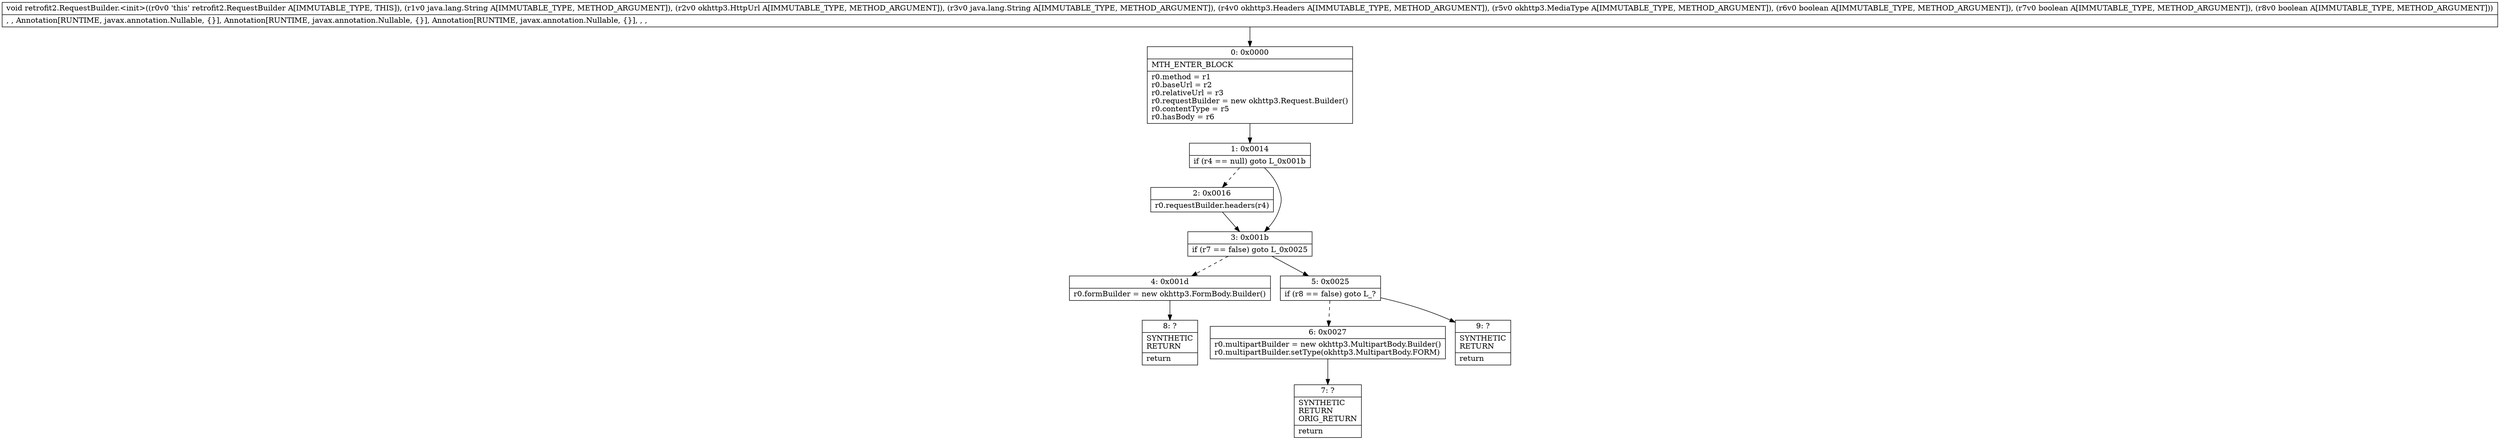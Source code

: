 digraph "CFG forretrofit2.RequestBuilder.\<init\>(Ljava\/lang\/String;Lokhttp3\/HttpUrl;Ljava\/lang\/String;Lokhttp3\/Headers;Lokhttp3\/MediaType;ZZZ)V" {
Node_0 [shape=record,label="{0\:\ 0x0000|MTH_ENTER_BLOCK\l|r0.method = r1\lr0.baseUrl = r2\lr0.relativeUrl = r3\lr0.requestBuilder = new okhttp3.Request.Builder()\lr0.contentType = r5\lr0.hasBody = r6\l}"];
Node_1 [shape=record,label="{1\:\ 0x0014|if (r4 == null) goto L_0x001b\l}"];
Node_2 [shape=record,label="{2\:\ 0x0016|r0.requestBuilder.headers(r4)\l}"];
Node_3 [shape=record,label="{3\:\ 0x001b|if (r7 == false) goto L_0x0025\l}"];
Node_4 [shape=record,label="{4\:\ 0x001d|r0.formBuilder = new okhttp3.FormBody.Builder()\l}"];
Node_5 [shape=record,label="{5\:\ 0x0025|if (r8 == false) goto L_?\l}"];
Node_6 [shape=record,label="{6\:\ 0x0027|r0.multipartBuilder = new okhttp3.MultipartBody.Builder()\lr0.multipartBuilder.setType(okhttp3.MultipartBody.FORM)\l}"];
Node_7 [shape=record,label="{7\:\ ?|SYNTHETIC\lRETURN\lORIG_RETURN\l|return\l}"];
Node_8 [shape=record,label="{8\:\ ?|SYNTHETIC\lRETURN\l|return\l}"];
Node_9 [shape=record,label="{9\:\ ?|SYNTHETIC\lRETURN\l|return\l}"];
MethodNode[shape=record,label="{void retrofit2.RequestBuilder.\<init\>((r0v0 'this' retrofit2.RequestBuilder A[IMMUTABLE_TYPE, THIS]), (r1v0 java.lang.String A[IMMUTABLE_TYPE, METHOD_ARGUMENT]), (r2v0 okhttp3.HttpUrl A[IMMUTABLE_TYPE, METHOD_ARGUMENT]), (r3v0 java.lang.String A[IMMUTABLE_TYPE, METHOD_ARGUMENT]), (r4v0 okhttp3.Headers A[IMMUTABLE_TYPE, METHOD_ARGUMENT]), (r5v0 okhttp3.MediaType A[IMMUTABLE_TYPE, METHOD_ARGUMENT]), (r6v0 boolean A[IMMUTABLE_TYPE, METHOD_ARGUMENT]), (r7v0 boolean A[IMMUTABLE_TYPE, METHOD_ARGUMENT]), (r8v0 boolean A[IMMUTABLE_TYPE, METHOD_ARGUMENT]))  | , , Annotation[RUNTIME, javax.annotation.Nullable, \{\}], Annotation[RUNTIME, javax.annotation.Nullable, \{\}], Annotation[RUNTIME, javax.annotation.Nullable, \{\}], , , \l}"];
MethodNode -> Node_0;
Node_0 -> Node_1;
Node_1 -> Node_2[style=dashed];
Node_1 -> Node_3;
Node_2 -> Node_3;
Node_3 -> Node_4[style=dashed];
Node_3 -> Node_5;
Node_4 -> Node_8;
Node_5 -> Node_6[style=dashed];
Node_5 -> Node_9;
Node_6 -> Node_7;
}

